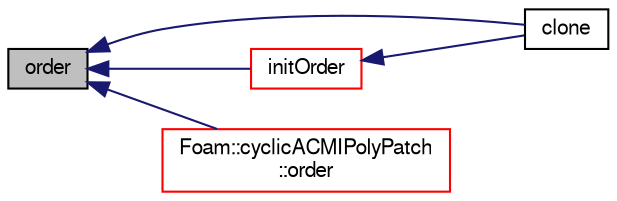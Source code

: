 digraph "order"
{
  bgcolor="transparent";
  edge [fontname="FreeSans",fontsize="10",labelfontname="FreeSans",labelfontsize="10"];
  node [fontname="FreeSans",fontsize="10",shape=record];
  rankdir="LR";
  Node1149 [label="order",height=0.2,width=0.4,color="black", fillcolor="grey75", style="filled", fontcolor="black"];
  Node1149 -> Node1150 [dir="back",color="midnightblue",fontsize="10",style="solid",fontname="FreeSans"];
  Node1150 [label="clone",height=0.2,width=0.4,color="black",URL="$a24946.html#afff6d4f7511147e0c8a4b8a5448296ec",tooltip="Construct and return a clone, resetting the face list. "];
  Node1149 -> Node1151 [dir="back",color="midnightblue",fontsize="10",style="solid",fontname="FreeSans"];
  Node1151 [label="initOrder",height=0.2,width=0.4,color="red",URL="$a24946.html#a644d6229ea284692666de14387870409",tooltip="Initialize ordering for primitivePatch. Does not. "];
  Node1151 -> Node1150 [dir="back",color="midnightblue",fontsize="10",style="solid",fontname="FreeSans"];
  Node1149 -> Node1156 [dir="back",color="midnightblue",fontsize="10",style="solid",fontname="FreeSans"];
  Node1156 [label="Foam::cyclicACMIPolyPatch\l::order",height=0.2,width=0.4,color="red",URL="$a24926.html#aa9533329384a73e819a040bcde1b4b3d",tooltip="Return new ordering for primitivePatch. "];
}
